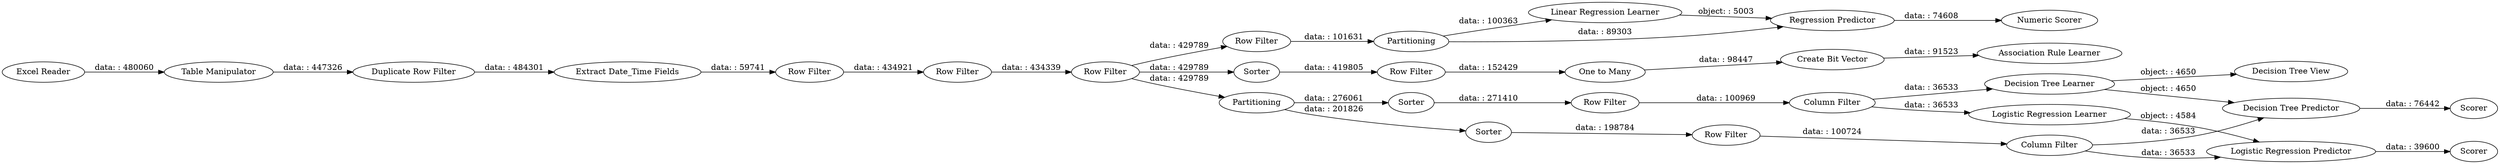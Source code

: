 digraph {
	"-4806140557901913878_168" [label="Linear Regression Learner"]
	"-4806140557901913878_74" [label="Create Bit Vector"]
	"-4806140557901913878_170" [label="Regression Predictor"]
	"-4806140557901913878_153" [label=Sorter]
	"-4806140557901913878_44" [label="Duplicate Row Filter"]
	"-4806140557901913878_156" [label="Row Filter"]
	"-4806140557901913878_173" [label="Row Filter"]
	"-4806140557901913878_160" [label="Logistic Regression Predictor"]
	"-4806140557901913878_121" [label="Row Filter"]
	"-4806140557901913878_163" [label="Decision Tree View"]
	"-4806140557901913878_159" [label="Logistic Regression Learner"]
	"-4806140557901913878_120" [label=Sorter]
	"-4806140557901913878_161" [label=Scorer]
	"-4806140557901913878_171" [label="Row Filter"]
	"-4806140557901913878_155" [label="Row Filter"]
	"-4806140557901913878_166" [label="Row Filter"]
	"-4806140557901913878_164" [label="Decision Tree Predictor"]
	"-4806140557901913878_10" [label="Excel Reader"]
	"-4806140557901913878_172" [label=Partitioning]
	"-4806140557901913878_158" [label="Column Filter"]
	"-4806140557901913878_167" [label="Row Filter"]
	"-4806140557901913878_169" [label="Numeric Scorer"]
	"-4806140557901913878_165" [label=Scorer]
	"-4806140557901913878_37" [label="Extract Date_Time Fields"]
	"-4806140557901913878_54" [label="Table Manipulator"]
	"-4806140557901913878_157" [label="Column Filter"]
	"-4806140557901913878_162" [label="Decision Tree Learner"]
	"-4806140557901913878_152" [label=Partitioning]
	"-4806140557901913878_79" [label="One to Many"]
	"-4806140557901913878_72" [label="Association Rule Learner"]
	"-4806140557901913878_154" [label=Sorter]
	"-4806140557901913878_154" -> "-4806140557901913878_156" [label="data: : 198784"]
	"-4806140557901913878_158" -> "-4806140557901913878_160" [label="data: : 36533"]
	"-4806140557901913878_44" -> "-4806140557901913878_37" [label="data: : 484301"]
	"-4806140557901913878_54" -> "-4806140557901913878_44" [label="data: : 447326"]
	"-4806140557901913878_168" -> "-4806140557901913878_170" [label="object: : 5003"]
	"-4806140557901913878_167" -> "-4806140557901913878_171" [label="data: : 429789"]
	"-4806140557901913878_162" -> "-4806140557901913878_164" [label="object: : 4650"]
	"-4806140557901913878_171" -> "-4806140557901913878_172" [label="data: : 101631"]
	"-4806140557901913878_166" -> "-4806140557901913878_167" [label="data: : 434339"]
	"-4806140557901913878_173" -> "-4806140557901913878_166" [label="data: : 434921"]
	"-4806140557901913878_10" -> "-4806140557901913878_54" [label="data: : 480060"]
	"-4806140557901913878_158" -> "-4806140557901913878_164" [label="data: : 36533"]
	"-4806140557901913878_152" -> "-4806140557901913878_154" [label="data: : 201826"]
	"-4806140557901913878_167" -> "-4806140557901913878_120" [label="data: : 429789"]
	"-4806140557901913878_164" -> "-4806140557901913878_165" [label="data: : 76442"]
	"-4806140557901913878_156" -> "-4806140557901913878_158" [label="data: : 100724"]
	"-4806140557901913878_160" -> "-4806140557901913878_161" [label="data: : 39600"]
	"-4806140557901913878_79" -> "-4806140557901913878_74" [label="data: : 98447"]
	"-4806140557901913878_153" -> "-4806140557901913878_155" [label="data: : 271410"]
	"-4806140557901913878_167" -> "-4806140557901913878_152" [label="data: : 429789"]
	"-4806140557901913878_162" -> "-4806140557901913878_163" [label="object: : 4650"]
	"-4806140557901913878_120" -> "-4806140557901913878_121" [label="data: : 419805"]
	"-4806140557901913878_172" -> "-4806140557901913878_170" [label="data: : 89303"]
	"-4806140557901913878_170" -> "-4806140557901913878_169" [label="data: : 74608"]
	"-4806140557901913878_155" -> "-4806140557901913878_157" [label="data: : 100969"]
	"-4806140557901913878_74" -> "-4806140557901913878_72" [label="data: : 91523"]
	"-4806140557901913878_121" -> "-4806140557901913878_79" [label="data: : 152429"]
	"-4806140557901913878_37" -> "-4806140557901913878_173" [label="data: : 59741"]
	"-4806140557901913878_152" -> "-4806140557901913878_153" [label="data: : 276061"]
	"-4806140557901913878_157" -> "-4806140557901913878_162" [label="data: : 36533"]
	"-4806140557901913878_159" -> "-4806140557901913878_160" [label="object: : 4584"]
	"-4806140557901913878_172" -> "-4806140557901913878_168" [label="data: : 100363"]
	"-4806140557901913878_157" -> "-4806140557901913878_159" [label="data: : 36533"]
	rankdir=LR
}
